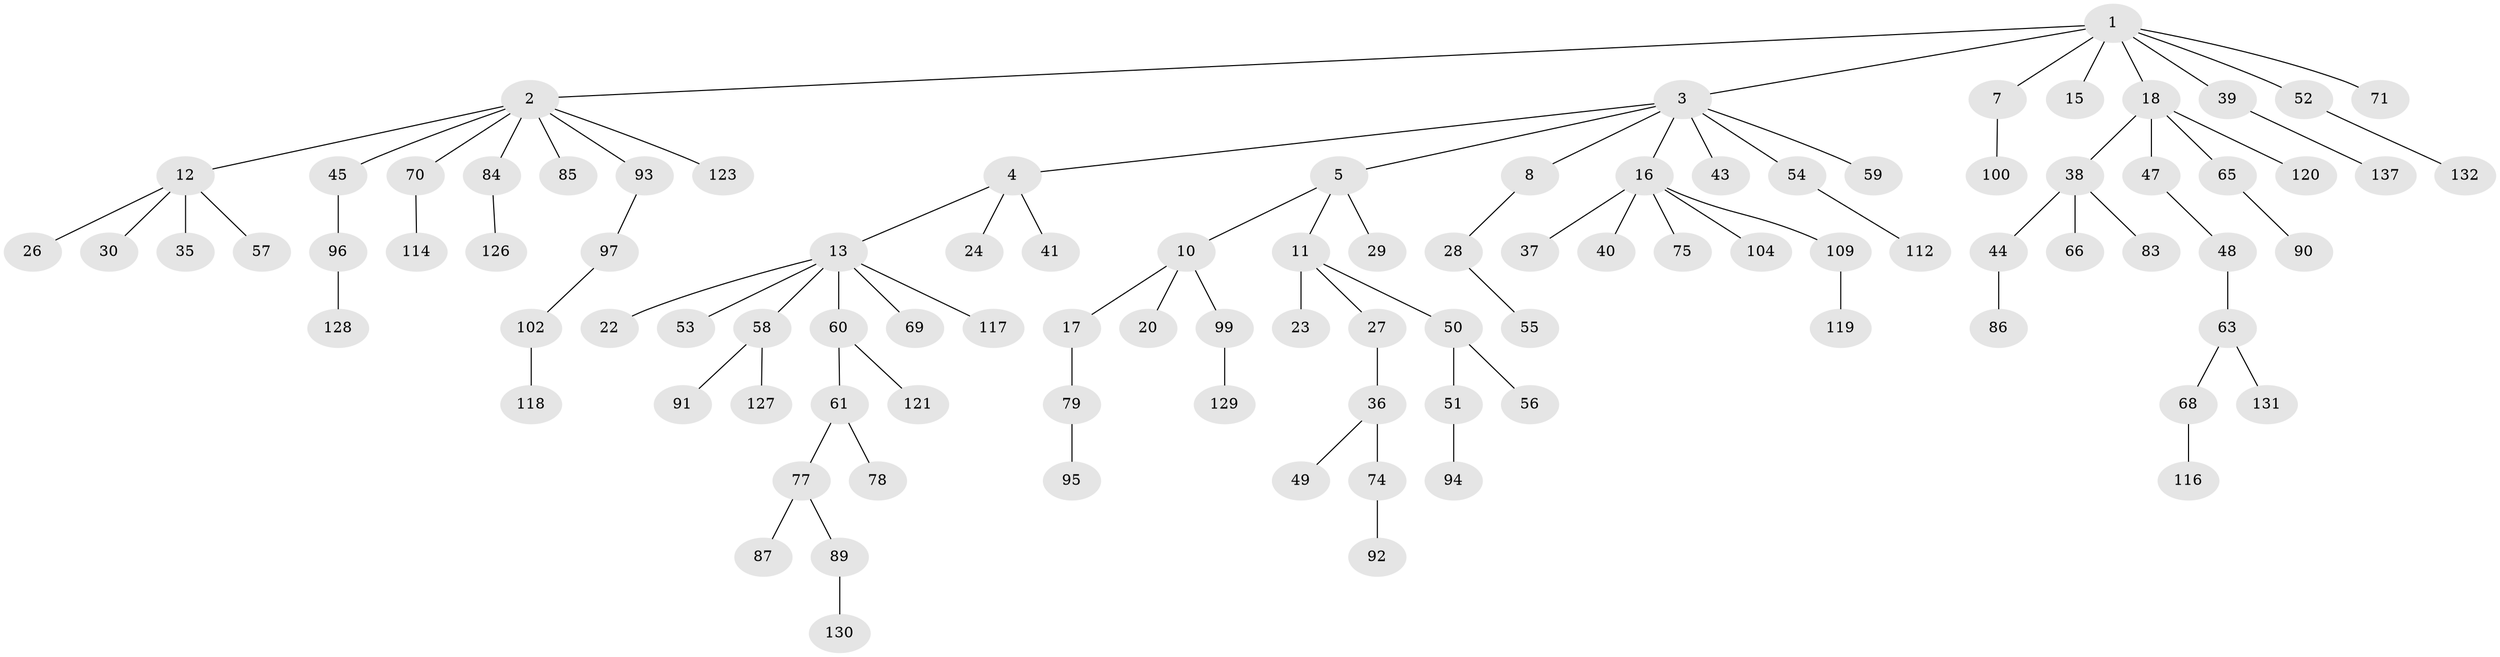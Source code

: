 // Generated by graph-tools (version 1.1) at 2025/52/02/27/25 19:52:11]
// undirected, 97 vertices, 96 edges
graph export_dot {
graph [start="1"]
  node [color=gray90,style=filled];
  1 [super="+31"];
  2 [super="+64"];
  3 [super="+9"];
  4 [super="+111"];
  5 [super="+6"];
  7 [super="+25"];
  8 [super="+21"];
  10 [super="+14"];
  11 [super="+32"];
  12 [super="+46"];
  13 [super="+34"];
  15 [super="+108"];
  16 [super="+33"];
  17;
  18 [super="+19"];
  20;
  22 [super="+76"];
  23;
  24;
  26;
  27;
  28;
  29;
  30;
  35 [super="+98"];
  36 [super="+107"];
  37 [super="+135"];
  38 [super="+42"];
  39;
  40 [super="+134"];
  41;
  43;
  44;
  45;
  47;
  48;
  49;
  50 [super="+73"];
  51 [super="+72"];
  52 [super="+113"];
  53;
  54 [super="+105"];
  55 [super="+110"];
  56 [super="+138"];
  57;
  58;
  59;
  60;
  61 [super="+62"];
  63 [super="+67"];
  65;
  66 [super="+82"];
  68 [super="+81"];
  69;
  70;
  71;
  74 [super="+125"];
  75;
  77 [super="+136"];
  78 [super="+88"];
  79 [super="+80"];
  83;
  84;
  85;
  86;
  87;
  89 [super="+103"];
  90;
  91;
  92;
  93;
  94;
  95;
  96 [super="+101"];
  97 [super="+106"];
  99 [super="+115"];
  100;
  102;
  104;
  109;
  112;
  114;
  116;
  117;
  118 [super="+124"];
  119 [super="+122"];
  120;
  121 [super="+133"];
  123;
  126;
  127;
  128;
  129;
  130;
  131;
  132;
  137;
  1 -- 2;
  1 -- 3;
  1 -- 7;
  1 -- 15;
  1 -- 18;
  1 -- 39;
  1 -- 52;
  1 -- 71;
  2 -- 12;
  2 -- 45;
  2 -- 70;
  2 -- 85;
  2 -- 123;
  2 -- 84;
  2 -- 93;
  3 -- 4;
  3 -- 5;
  3 -- 8;
  3 -- 54;
  3 -- 59;
  3 -- 16;
  3 -- 43;
  4 -- 13;
  4 -- 24;
  4 -- 41;
  5 -- 10;
  5 -- 11;
  5 -- 29;
  7 -- 100;
  8 -- 28;
  10 -- 17;
  10 -- 99;
  10 -- 20;
  11 -- 23;
  11 -- 27;
  11 -- 50;
  12 -- 26;
  12 -- 30;
  12 -- 35;
  12 -- 57;
  13 -- 22;
  13 -- 53;
  13 -- 58;
  13 -- 117;
  13 -- 69;
  13 -- 60;
  16 -- 37;
  16 -- 109;
  16 -- 40;
  16 -- 75;
  16 -- 104;
  17 -- 79;
  18 -- 38;
  18 -- 120;
  18 -- 65;
  18 -- 47;
  27 -- 36;
  28 -- 55;
  36 -- 49;
  36 -- 74;
  38 -- 44;
  38 -- 83;
  38 -- 66;
  39 -- 137;
  44 -- 86;
  45 -- 96;
  47 -- 48;
  48 -- 63;
  50 -- 51;
  50 -- 56;
  51 -- 94;
  52 -- 132;
  54 -- 112;
  58 -- 91;
  58 -- 127;
  60 -- 61;
  60 -- 121;
  61 -- 78;
  61 -- 77;
  63 -- 68;
  63 -- 131;
  65 -- 90;
  68 -- 116;
  70 -- 114;
  74 -- 92;
  77 -- 87;
  77 -- 89;
  79 -- 95;
  84 -- 126;
  89 -- 130;
  93 -- 97;
  96 -- 128;
  97 -- 102;
  99 -- 129;
  102 -- 118;
  109 -- 119;
}
